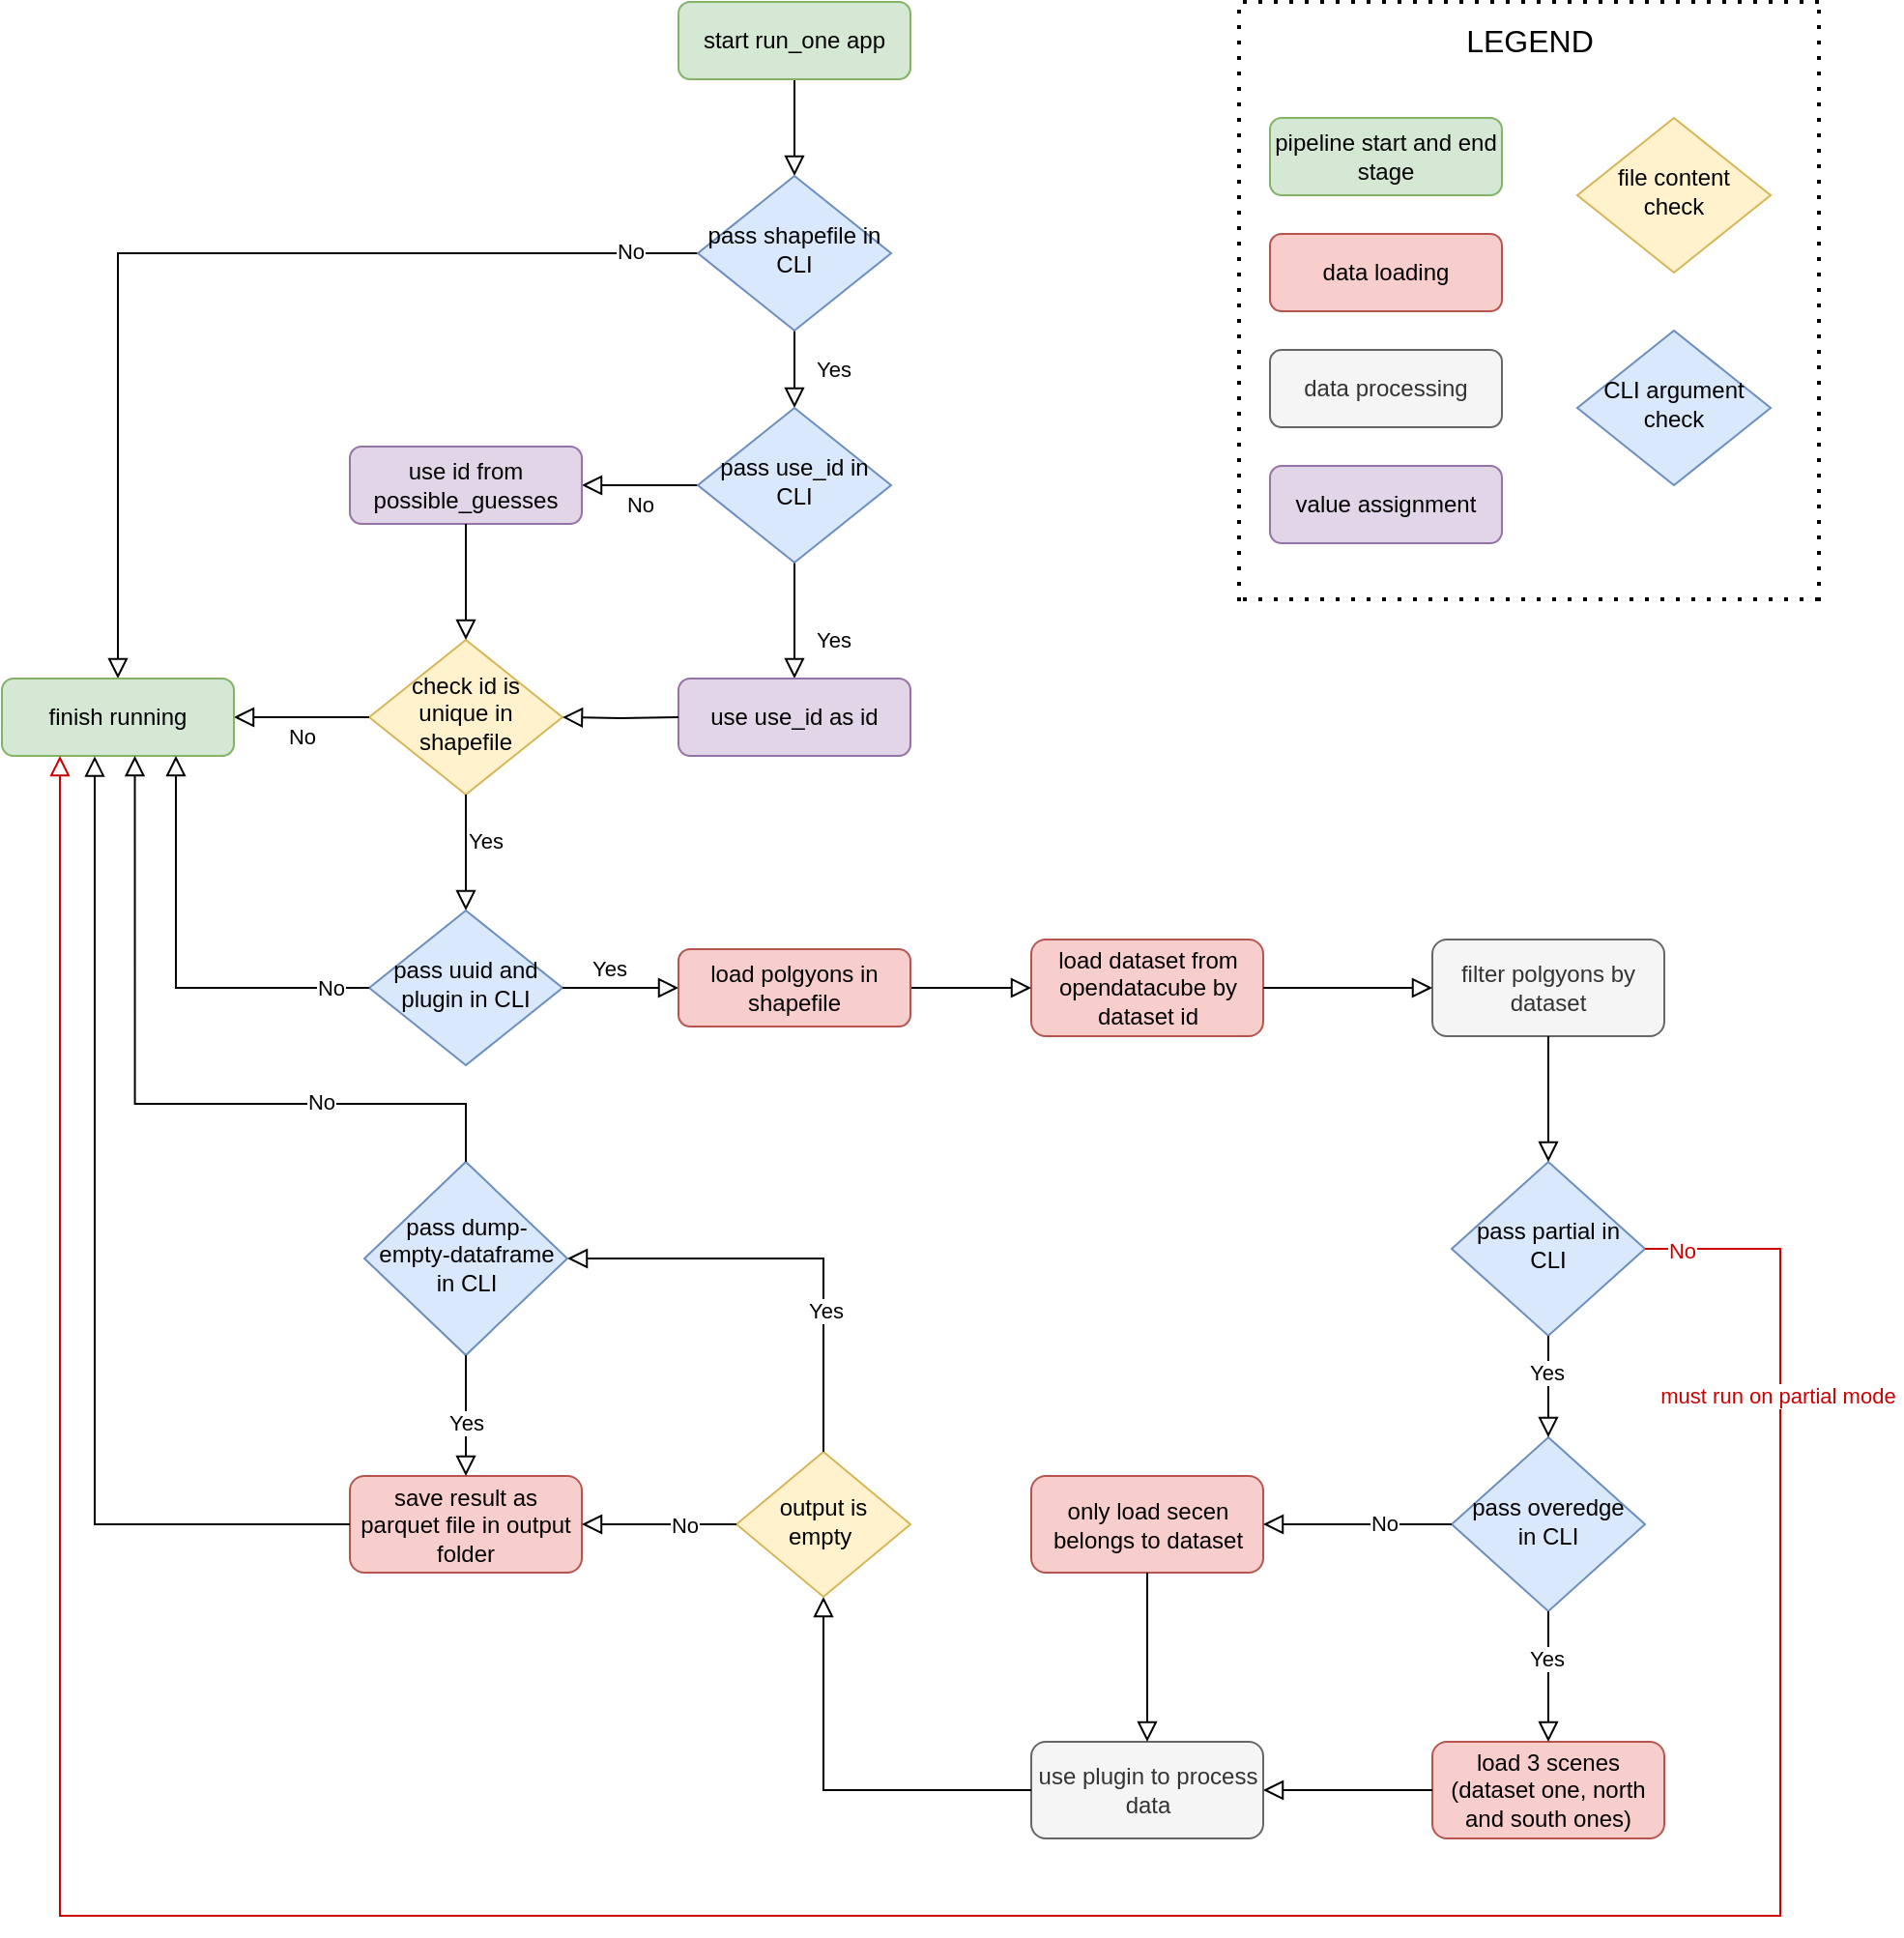 <mxfile version="18.0.1" type="device"><diagram id="C5RBs43oDa-KdzZeNtuy" name="Page-1"><mxGraphModel dx="2530" dy="994" grid="1" gridSize="10" guides="1" tooltips="1" connect="1" arrows="1" fold="1" page="1" pageScale="1" pageWidth="827" pageHeight="1169" math="0" shadow="0"><root><mxCell id="WIyWlLk6GJQsqaUBKTNV-0"/><mxCell id="WIyWlLk6GJQsqaUBKTNV-1" parent="WIyWlLk6GJQsqaUBKTNV-0"/><mxCell id="WIyWlLk6GJQsqaUBKTNV-2" value="" style="rounded=0;html=1;jettySize=auto;orthogonalLoop=1;fontSize=11;endArrow=block;endFill=0;endSize=8;strokeWidth=1;shadow=0;labelBackgroundColor=none;edgeStyle=orthogonalEdgeStyle;" parent="WIyWlLk6GJQsqaUBKTNV-1" source="WIyWlLk6GJQsqaUBKTNV-3" target="WIyWlLk6GJQsqaUBKTNV-6" edge="1"><mxGeometry relative="1" as="geometry"/></mxCell><mxCell id="WIyWlLk6GJQsqaUBKTNV-3" value="start run_one app" style="rounded=1;whiteSpace=wrap;html=1;fontSize=12;glass=0;strokeWidth=1;shadow=0;fillColor=#d5e8d4;strokeColor=#82b366;" parent="WIyWlLk6GJQsqaUBKTNV-1" vertex="1"><mxGeometry x="160" y="80" width="120" height="40" as="geometry"/></mxCell><mxCell id="WIyWlLk6GJQsqaUBKTNV-4" value="Yes" style="rounded=0;html=1;jettySize=auto;orthogonalLoop=1;fontSize=11;endArrow=block;endFill=0;endSize=8;strokeWidth=1;shadow=0;labelBackgroundColor=none;edgeStyle=orthogonalEdgeStyle;" parent="WIyWlLk6GJQsqaUBKTNV-1" source="WIyWlLk6GJQsqaUBKTNV-6" target="WIyWlLk6GJQsqaUBKTNV-10" edge="1"><mxGeometry y="20" relative="1" as="geometry"><mxPoint as="offset"/></mxGeometry></mxCell><mxCell id="WIyWlLk6GJQsqaUBKTNV-5" value="" style="edgeStyle=orthogonalEdgeStyle;rounded=0;html=1;jettySize=auto;orthogonalLoop=1;fontSize=11;endArrow=block;endFill=0;endSize=8;strokeWidth=1;shadow=0;labelBackgroundColor=none;entryX=0.5;entryY=0;entryDx=0;entryDy=0;" parent="WIyWlLk6GJQsqaUBKTNV-1" source="WIyWlLk6GJQsqaUBKTNV-6" target="HM91xtG26F63DGOd4Vts-7" edge="1"><mxGeometry x="-0.878" relative="1" as="geometry"><mxPoint as="offset"/><mxPoint x="-100" y="420" as="targetPoint"/><Array as="points"><mxPoint x="-130" y="210"/></Array></mxGeometry></mxCell><mxCell id="HM91xtG26F63DGOd4Vts-110" value="No" style="edgeLabel;html=1;align=center;verticalAlign=middle;resizable=0;points=[];" parent="WIyWlLk6GJQsqaUBKTNV-5" vertex="1" connectable="0"><mxGeometry x="-0.864" y="-1" relative="1" as="geometry"><mxPoint as="offset"/></mxGeometry></mxCell><mxCell id="WIyWlLk6GJQsqaUBKTNV-6" value="pass shapefile in CLI" style="rhombus;whiteSpace=wrap;html=1;shadow=0;fontFamily=Helvetica;fontSize=12;align=center;strokeWidth=1;spacing=6;spacingTop=-4;fillColor=#dae8fc;strokeColor=#6c8ebf;" parent="WIyWlLk6GJQsqaUBKTNV-1" vertex="1"><mxGeometry x="170" y="170" width="100" height="80" as="geometry"/></mxCell><mxCell id="WIyWlLk6GJQsqaUBKTNV-8" value="Yes" style="rounded=0;html=1;jettySize=auto;orthogonalLoop=1;fontSize=11;endArrow=block;endFill=0;endSize=8;strokeWidth=1;shadow=0;labelBackgroundColor=none;edgeStyle=orthogonalEdgeStyle;" parent="WIyWlLk6GJQsqaUBKTNV-1" source="WIyWlLk6GJQsqaUBKTNV-10" target="WIyWlLk6GJQsqaUBKTNV-11" edge="1"><mxGeometry x="0.333" y="20" relative="1" as="geometry"><mxPoint as="offset"/></mxGeometry></mxCell><mxCell id="WIyWlLk6GJQsqaUBKTNV-9" value="No" style="edgeStyle=orthogonalEdgeStyle;rounded=0;html=1;jettySize=auto;orthogonalLoop=1;fontSize=11;endArrow=block;endFill=0;endSize=8;strokeWidth=1;shadow=0;labelBackgroundColor=none;" parent="WIyWlLk6GJQsqaUBKTNV-1" source="WIyWlLk6GJQsqaUBKTNV-10" target="WIyWlLk6GJQsqaUBKTNV-12" edge="1"><mxGeometry y="10" relative="1" as="geometry"><mxPoint as="offset"/></mxGeometry></mxCell><mxCell id="WIyWlLk6GJQsqaUBKTNV-10" value="pass use_id in CLI" style="rhombus;whiteSpace=wrap;html=1;shadow=0;fontFamily=Helvetica;fontSize=12;align=center;strokeWidth=1;spacing=6;spacingTop=-4;fillColor=#dae8fc;strokeColor=#6c8ebf;" parent="WIyWlLk6GJQsqaUBKTNV-1" vertex="1"><mxGeometry x="170" y="290" width="100" height="80" as="geometry"/></mxCell><mxCell id="WIyWlLk6GJQsqaUBKTNV-11" value="use use_id as id" style="rounded=1;whiteSpace=wrap;html=1;fontSize=12;glass=0;strokeWidth=1;shadow=0;fillColor=#e1d5e7;strokeColor=#9673a6;" parent="WIyWlLk6GJQsqaUBKTNV-1" vertex="1"><mxGeometry x="160" y="430" width="120" height="40" as="geometry"/></mxCell><mxCell id="WIyWlLk6GJQsqaUBKTNV-12" value="use id from possible_guesses" style="rounded=1;whiteSpace=wrap;html=1;fontSize=12;glass=0;strokeWidth=1;shadow=0;fillColor=#e1d5e7;strokeColor=#9673a6;" parent="WIyWlLk6GJQsqaUBKTNV-1" vertex="1"><mxGeometry x="-10" y="310" width="120" height="40" as="geometry"/></mxCell><mxCell id="HM91xtG26F63DGOd4Vts-1" value="check id is unique in shapefile" style="rhombus;whiteSpace=wrap;html=1;shadow=0;fontFamily=Helvetica;fontSize=12;align=center;strokeWidth=1;spacing=6;spacingTop=-4;fillColor=#fff2cc;strokeColor=#d6b656;" parent="WIyWlLk6GJQsqaUBKTNV-1" vertex="1"><mxGeometry y="410" width="100" height="80" as="geometry"/></mxCell><mxCell id="HM91xtG26F63DGOd4Vts-2" value="" style="edgeStyle=orthogonalEdgeStyle;rounded=0;html=1;jettySize=auto;orthogonalLoop=1;fontSize=11;endArrow=block;endFill=0;endSize=8;strokeWidth=1;shadow=0;labelBackgroundColor=none;exitX=0.5;exitY=1;exitDx=0;exitDy=0;entryX=0.5;entryY=0;entryDx=0;entryDy=0;" parent="WIyWlLk6GJQsqaUBKTNV-1" source="WIyWlLk6GJQsqaUBKTNV-12" target="HM91xtG26F63DGOd4Vts-1" edge="1"><mxGeometry y="10" relative="1" as="geometry"><mxPoint as="offset"/><mxPoint x="180" y="340" as="sourcePoint"/><mxPoint x="120" y="340" as="targetPoint"/></mxGeometry></mxCell><mxCell id="HM91xtG26F63DGOd4Vts-5" value="" style="rounded=0;html=1;jettySize=auto;orthogonalLoop=1;fontSize=11;endArrow=block;endFill=0;endSize=8;strokeWidth=1;shadow=0;labelBackgroundColor=none;edgeStyle=orthogonalEdgeStyle;entryX=1;entryY=0.5;entryDx=0;entryDy=0;" parent="WIyWlLk6GJQsqaUBKTNV-1" target="HM91xtG26F63DGOd4Vts-1" edge="1"><mxGeometry x="0.333" y="20" relative="1" as="geometry"><mxPoint as="offset"/><mxPoint x="160" y="450" as="sourcePoint"/><mxPoint x="230" y="440" as="targetPoint"/></mxGeometry></mxCell><mxCell id="HM91xtG26F63DGOd4Vts-6" value="No" style="edgeStyle=orthogonalEdgeStyle;rounded=0;html=1;jettySize=auto;orthogonalLoop=1;fontSize=11;endArrow=block;endFill=0;endSize=8;strokeWidth=1;shadow=0;labelBackgroundColor=none;exitX=0;exitY=0.5;exitDx=0;exitDy=0;" parent="WIyWlLk6GJQsqaUBKTNV-1" source="HM91xtG26F63DGOd4Vts-1" edge="1"><mxGeometry y="10" relative="1" as="geometry"><mxPoint as="offset"/><mxPoint x="60" y="360" as="sourcePoint"/><mxPoint x="-70" y="450" as="targetPoint"/></mxGeometry></mxCell><mxCell id="HM91xtG26F63DGOd4Vts-7" value="finish running" style="rounded=1;whiteSpace=wrap;html=1;fontSize=12;glass=0;strokeWidth=1;shadow=0;fillColor=#d5e8d4;strokeColor=#82b366;" parent="WIyWlLk6GJQsqaUBKTNV-1" vertex="1"><mxGeometry x="-190" y="430" width="120" height="40" as="geometry"/></mxCell><mxCell id="HM91xtG26F63DGOd4Vts-8" value="Yes" style="edgeStyle=orthogonalEdgeStyle;rounded=0;html=1;jettySize=auto;orthogonalLoop=1;fontSize=11;endArrow=block;endFill=0;endSize=8;strokeWidth=1;shadow=0;labelBackgroundColor=none;exitX=0.5;exitY=1;exitDx=0;exitDy=0;" parent="WIyWlLk6GJQsqaUBKTNV-1" source="HM91xtG26F63DGOd4Vts-1" edge="1"><mxGeometry x="-0.2" y="10" relative="1" as="geometry"><mxPoint as="offset"/><mxPoint x="10" y="460" as="sourcePoint"/><mxPoint x="50" y="550" as="targetPoint"/></mxGeometry></mxCell><mxCell id="HM91xtG26F63DGOd4Vts-10" value="pass uuid and plugin in CLI" style="rhombus;whiteSpace=wrap;html=1;shadow=0;fontFamily=Helvetica;fontSize=12;align=center;strokeWidth=1;spacing=6;spacingTop=-4;fillColor=#dae8fc;strokeColor=#6c8ebf;" parent="WIyWlLk6GJQsqaUBKTNV-1" vertex="1"><mxGeometry y="550" width="100" height="80" as="geometry"/></mxCell><mxCell id="HM91xtG26F63DGOd4Vts-11" value="" style="edgeStyle=orthogonalEdgeStyle;rounded=0;html=1;jettySize=auto;orthogonalLoop=1;fontSize=11;endArrow=block;endFill=0;endSize=8;strokeWidth=1;shadow=0;labelBackgroundColor=none;exitX=0;exitY=0.5;exitDx=0;exitDy=0;" parent="WIyWlLk6GJQsqaUBKTNV-1" source="HM91xtG26F63DGOd4Vts-10" edge="1"><mxGeometry x="-0.818" relative="1" as="geometry"><mxPoint as="offset"/><mxPoint x="10.0" y="460" as="sourcePoint"/><mxPoint x="-100" y="470" as="targetPoint"/><Array as="points"><mxPoint x="-100" y="590"/></Array></mxGeometry></mxCell><mxCell id="HM91xtG26F63DGOd4Vts-109" value="No" style="edgeLabel;html=1;align=center;verticalAlign=middle;resizable=0;points=[];" parent="HM91xtG26F63DGOd4Vts-11" vertex="1" connectable="0"><mxGeometry x="-0.883" y="-1" relative="1" as="geometry"><mxPoint x="-7" y="1" as="offset"/></mxGeometry></mxCell><mxCell id="HM91xtG26F63DGOd4Vts-12" value="Yes" style="edgeStyle=orthogonalEdgeStyle;rounded=0;html=1;jettySize=auto;orthogonalLoop=1;fontSize=11;endArrow=block;endFill=0;endSize=8;strokeWidth=1;shadow=0;labelBackgroundColor=none;exitX=1;exitY=0.5;exitDx=0;exitDy=0;entryX=0;entryY=0.5;entryDx=0;entryDy=0;" parent="WIyWlLk6GJQsqaUBKTNV-1" source="HM91xtG26F63DGOd4Vts-10" target="HM91xtG26F63DGOd4Vts-125" edge="1"><mxGeometry x="-0.2" y="10" relative="1" as="geometry"><mxPoint as="offset"/><mxPoint x="60" y="500" as="sourcePoint"/><mxPoint x="160" y="590" as="targetPoint"/></mxGeometry></mxCell><mxCell id="HM91xtG26F63DGOd4Vts-14" value="load dataset from opendatacube by dataset id" style="rounded=1;whiteSpace=wrap;html=1;fontSize=12;glass=0;strokeWidth=1;shadow=0;fillColor=#f8cecc;strokeColor=#b85450;" parent="WIyWlLk6GJQsqaUBKTNV-1" vertex="1"><mxGeometry x="342.5" y="565" width="120" height="50" as="geometry"/></mxCell><mxCell id="HM91xtG26F63DGOd4Vts-27" value="filter polgyons by dataset" style="rounded=1;whiteSpace=wrap;html=1;fontSize=12;glass=0;strokeWidth=1;shadow=0;fillColor=#f5f5f5;strokeColor=#666666;fontColor=#333333;" parent="WIyWlLk6GJQsqaUBKTNV-1" vertex="1"><mxGeometry x="550" y="565" width="120" height="50" as="geometry"/></mxCell><mxCell id="HM91xtG26F63DGOd4Vts-37" value="pass&amp;nbsp;partial in CLI" style="rhombus;whiteSpace=wrap;html=1;shadow=0;fontFamily=Helvetica;fontSize=12;align=center;strokeWidth=1;spacing=6;spacingTop=-4;fillColor=#dae8fc;strokeColor=#6c8ebf;" parent="WIyWlLk6GJQsqaUBKTNV-1" vertex="1"><mxGeometry x="560" y="680" width="100" height="90" as="geometry"/></mxCell><mxCell id="HM91xtG26F63DGOd4Vts-38" value="pass&amp;nbsp;overedge in CLI" style="rhombus;whiteSpace=wrap;html=1;shadow=0;fontFamily=Helvetica;fontSize=12;align=center;strokeWidth=1;spacing=6;spacingTop=-4;fillColor=#dae8fc;strokeColor=#6c8ebf;" parent="WIyWlLk6GJQsqaUBKTNV-1" vertex="1"><mxGeometry x="560" y="822.5" width="100" height="90" as="geometry"/></mxCell><mxCell id="HM91xtG26F63DGOd4Vts-39" value="" style="edgeStyle=orthogonalEdgeStyle;rounded=0;html=1;jettySize=auto;orthogonalLoop=1;fontSize=11;endArrow=block;endFill=0;endSize=8;strokeWidth=1;shadow=0;labelBackgroundColor=none;exitX=1;exitY=0.5;exitDx=0;exitDy=0;entryX=0.25;entryY=1;entryDx=0;entryDy=0;strokeColor=#CC0000;" parent="WIyWlLk6GJQsqaUBKTNV-1" source="HM91xtG26F63DGOd4Vts-37" target="HM91xtG26F63DGOd4Vts-7" edge="1"><mxGeometry y="10" relative="1" as="geometry"><mxPoint as="offset"/><mxPoint x="500" y="705" as="sourcePoint"/><mxPoint x="-220" y="460" as="targetPoint"/><Array as="points"><mxPoint x="730" y="725"/><mxPoint x="730" y="1070"/><mxPoint x="-160" y="1070"/></Array></mxGeometry></mxCell><mxCell id="HM91xtG26F63DGOd4Vts-57" value="No" style="edgeLabel;html=1;align=center;verticalAlign=middle;resizable=0;points=[];fontColor=#CC0000;" parent="HM91xtG26F63DGOd4Vts-39" vertex="1" connectable="0"><mxGeometry x="-0.98" y="-1" relative="1" as="geometry"><mxPoint as="offset"/></mxGeometry></mxCell><mxCell id="nSWp0_g8bezMOzfSRk1A-0" value="must run on partial mode&amp;nbsp;" style="edgeLabel;html=1;align=center;verticalAlign=middle;resizable=0;points=[];fontColor=#CC0000;" vertex="1" connectable="0" parent="HM91xtG26F63DGOd4Vts-39"><mxGeometry x="-0.847" relative="1" as="geometry"><mxPoint as="offset"/></mxGeometry></mxCell><mxCell id="HM91xtG26F63DGOd4Vts-41" value="" style="edgeStyle=orthogonalEdgeStyle;rounded=0;html=1;jettySize=auto;orthogonalLoop=1;fontSize=11;endArrow=block;endFill=0;endSize=8;strokeWidth=1;shadow=0;labelBackgroundColor=none;exitX=0.5;exitY=1;exitDx=0;exitDy=0;entryX=0.5;entryY=0;entryDx=0;entryDy=0;" parent="WIyWlLk6GJQsqaUBKTNV-1" source="HM91xtG26F63DGOd4Vts-27" target="HM91xtG26F63DGOd4Vts-37" edge="1"><mxGeometry y="10" relative="1" as="geometry"><mxPoint as="offset"/><mxPoint x="523.5" y="855" as="sourcePoint"/><mxPoint x="633.5" y="855" as="targetPoint"/></mxGeometry></mxCell><mxCell id="HM91xtG26F63DGOd4Vts-43" value="" style="edgeStyle=orthogonalEdgeStyle;rounded=0;html=1;jettySize=auto;orthogonalLoop=1;fontSize=11;endArrow=block;endFill=0;endSize=8;strokeWidth=1;shadow=0;labelBackgroundColor=none;entryX=0.5;entryY=0;entryDx=0;entryDy=0;exitX=0.5;exitY=1;exitDx=0;exitDy=0;" parent="WIyWlLk6GJQsqaUBKTNV-1" source="HM91xtG26F63DGOd4Vts-37" target="HM91xtG26F63DGOd4Vts-38" edge="1"><mxGeometry y="10" relative="1" as="geometry"><mxPoint as="offset"/><mxPoint x="683.5" y="990" as="sourcePoint"/><mxPoint x="693.548" y="910.043" as="targetPoint"/></mxGeometry></mxCell><mxCell id="HM91xtG26F63DGOd4Vts-44" value="Yes" style="edgeLabel;html=1;align=center;verticalAlign=middle;resizable=0;points=[];" parent="HM91xtG26F63DGOd4Vts-43" vertex="1" connectable="0"><mxGeometry x="-0.285" y="-1" relative="1" as="geometry"><mxPoint as="offset"/></mxGeometry></mxCell><mxCell id="HM91xtG26F63DGOd4Vts-45" value="only load secen belongs to dataset" style="rounded=1;whiteSpace=wrap;html=1;fontSize=12;glass=0;strokeWidth=1;shadow=0;fillColor=#f8cecc;strokeColor=#b85450;" parent="WIyWlLk6GJQsqaUBKTNV-1" vertex="1"><mxGeometry x="342.5" y="842.5" width="120" height="50" as="geometry"/></mxCell><mxCell id="HM91xtG26F63DGOd4Vts-46" value="load 3 scenes (dataset one, north and south ones)" style="rounded=1;whiteSpace=wrap;html=1;fontSize=12;glass=0;strokeWidth=1;shadow=0;fillColor=#f8cecc;strokeColor=#b85450;" parent="WIyWlLk6GJQsqaUBKTNV-1" vertex="1"><mxGeometry x="550" y="980" width="120" height="50" as="geometry"/></mxCell><mxCell id="HM91xtG26F63DGOd4Vts-47" value="" style="edgeStyle=orthogonalEdgeStyle;rounded=0;html=1;jettySize=auto;orthogonalLoop=1;fontSize=11;endArrow=block;endFill=0;endSize=8;strokeWidth=1;shadow=0;labelBackgroundColor=none;exitX=0.5;exitY=1;exitDx=0;exitDy=0;" parent="WIyWlLk6GJQsqaUBKTNV-1" source="HM91xtG26F63DGOd4Vts-38" target="HM91xtG26F63DGOd4Vts-46" edge="1"><mxGeometry y="10" relative="1" as="geometry"><mxPoint as="offset"/><mxPoint x="683.5" y="1130" as="sourcePoint"/><mxPoint x="693.5" y="1050" as="targetPoint"/></mxGeometry></mxCell><mxCell id="HM91xtG26F63DGOd4Vts-48" value="Yes" style="edgeLabel;html=1;align=center;verticalAlign=middle;resizable=0;points=[];" parent="HM91xtG26F63DGOd4Vts-47" vertex="1" connectable="0"><mxGeometry x="-0.285" y="-1" relative="1" as="geometry"><mxPoint as="offset"/></mxGeometry></mxCell><mxCell id="HM91xtG26F63DGOd4Vts-49" value="" style="edgeStyle=orthogonalEdgeStyle;rounded=0;html=1;jettySize=auto;orthogonalLoop=1;fontSize=11;endArrow=block;endFill=0;endSize=8;strokeWidth=1;shadow=0;labelBackgroundColor=none;entryX=1;entryY=0.5;entryDx=0;entryDy=0;exitX=0;exitY=0.5;exitDx=0;exitDy=0;" parent="WIyWlLk6GJQsqaUBKTNV-1" source="HM91xtG26F63DGOd4Vts-38" target="HM91xtG26F63DGOd4Vts-45" edge="1"><mxGeometry y="10" relative="1" as="geometry"><mxPoint as="offset"/><mxPoint x="693.5" y="1140" as="sourcePoint"/><mxPoint x="693.5" y="1200" as="targetPoint"/></mxGeometry></mxCell><mxCell id="HM91xtG26F63DGOd4Vts-50" value="No" style="edgeLabel;html=1;align=center;verticalAlign=middle;resizable=0;points=[];" parent="HM91xtG26F63DGOd4Vts-49" vertex="1" connectable="0"><mxGeometry x="-0.285" y="-1" relative="1" as="geometry"><mxPoint as="offset"/></mxGeometry></mxCell><mxCell id="HM91xtG26F63DGOd4Vts-51" value="use plugin to process data" style="rounded=1;whiteSpace=wrap;html=1;fontSize=12;glass=0;strokeWidth=1;shadow=0;fillColor=#f5f5f5;strokeColor=#666666;fontColor=#333333;" parent="WIyWlLk6GJQsqaUBKTNV-1" vertex="1"><mxGeometry x="342.5" y="980" width="120" height="50" as="geometry"/></mxCell><mxCell id="HM91xtG26F63DGOd4Vts-52" value="" style="edgeStyle=orthogonalEdgeStyle;rounded=0;html=1;jettySize=auto;orthogonalLoop=1;fontSize=11;endArrow=block;endFill=0;endSize=8;strokeWidth=1;shadow=0;labelBackgroundColor=none;entryX=1;entryY=0.5;entryDx=0;entryDy=0;exitX=0;exitY=0.5;exitDx=0;exitDy=0;" parent="WIyWlLk6GJQsqaUBKTNV-1" source="HM91xtG26F63DGOd4Vts-46" target="HM91xtG26F63DGOd4Vts-51" edge="1"><mxGeometry y="10" relative="1" as="geometry"><mxPoint as="offset"/><mxPoint x="693.5" y="1140" as="sourcePoint"/><mxPoint x="693.5" y="1200" as="targetPoint"/></mxGeometry></mxCell><mxCell id="HM91xtG26F63DGOd4Vts-54" value="" style="edgeStyle=orthogonalEdgeStyle;rounded=0;html=1;jettySize=auto;orthogonalLoop=1;fontSize=11;endArrow=block;endFill=0;endSize=8;strokeWidth=1;shadow=0;labelBackgroundColor=none;exitX=0.5;exitY=1;exitDx=0;exitDy=0;" parent="WIyWlLk6GJQsqaUBKTNV-1" source="HM91xtG26F63DGOd4Vts-45" target="HM91xtG26F63DGOd4Vts-51" edge="1"><mxGeometry y="10" relative="1" as="geometry"><mxPoint as="offset"/><mxPoint x="633.5" y="1225" as="sourcePoint"/><mxPoint x="553.5" y="1225" as="targetPoint"/></mxGeometry></mxCell><mxCell id="HM91xtG26F63DGOd4Vts-56" value="" style="edgeStyle=orthogonalEdgeStyle;rounded=0;html=1;jettySize=auto;orthogonalLoop=1;fontSize=11;endArrow=block;endFill=0;endSize=8;strokeWidth=1;shadow=0;labelBackgroundColor=none;entryX=0.5;entryY=1;entryDx=0;entryDy=0;exitX=0;exitY=0.5;exitDx=0;exitDy=0;" parent="WIyWlLk6GJQsqaUBKTNV-1" source="HM91xtG26F63DGOd4Vts-51" target="HM91xtG26F63DGOd4Vts-59" edge="1"><mxGeometry y="10" relative="1" as="geometry"><mxPoint as="offset"/><mxPoint x="407.5" y="1214.41" as="sourcePoint"/><mxPoint x="447.5" y="1225" as="targetPoint"/></mxGeometry></mxCell><mxCell id="HM91xtG26F63DGOd4Vts-59" value="output is empty&amp;nbsp;" style="rhombus;whiteSpace=wrap;html=1;shadow=0;fontFamily=Helvetica;fontSize=12;align=center;strokeWidth=1;spacing=6;spacingTop=-4;fillColor=#fff2cc;strokeColor=#d6b656;" parent="WIyWlLk6GJQsqaUBKTNV-1" vertex="1"><mxGeometry x="190" y="830" width="90" height="75" as="geometry"/></mxCell><mxCell id="HM91xtG26F63DGOd4Vts-61" value="" style="edgeStyle=orthogonalEdgeStyle;rounded=0;html=1;jettySize=auto;orthogonalLoop=1;fontSize=11;endArrow=block;endFill=0;endSize=8;strokeWidth=1;shadow=0;labelBackgroundColor=none;exitX=0.5;exitY=0;exitDx=0;exitDy=0;entryX=1;entryY=0.5;entryDx=0;entryDy=0;" parent="WIyWlLk6GJQsqaUBKTNV-1" source="HM91xtG26F63DGOd4Vts-59" target="HM91xtG26F63DGOd4Vts-64" edge="1"><mxGeometry y="10" relative="1" as="geometry"><mxPoint as="offset"/><mxPoint x="267.5" y="1020" as="sourcePoint"/><mxPoint x="267.5" y="1010" as="targetPoint"/><Array as="points"><mxPoint x="235" y="730"/></Array></mxGeometry></mxCell><mxCell id="HM91xtG26F63DGOd4Vts-62" value="Yes" style="edgeLabel;html=1;align=center;verticalAlign=middle;resizable=0;points=[];" parent="HM91xtG26F63DGOd4Vts-61" vertex="1" connectable="0"><mxGeometry x="-0.37" y="-1" relative="1" as="geometry"><mxPoint as="offset"/></mxGeometry></mxCell><mxCell id="HM91xtG26F63DGOd4Vts-64" value="pass dump-empty-dataframe in CLI" style="rhombus;whiteSpace=wrap;html=1;shadow=0;fontFamily=Helvetica;fontSize=12;align=center;strokeWidth=1;spacing=6;spacingTop=-4;fillColor=#dae8fc;strokeColor=#6c8ebf;" parent="WIyWlLk6GJQsqaUBKTNV-1" vertex="1"><mxGeometry x="-2.5" y="680" width="105" height="100" as="geometry"/></mxCell><mxCell id="HM91xtG26F63DGOd4Vts-67" value="save result as parquet file in output folder" style="rounded=1;whiteSpace=wrap;html=1;fontSize=12;glass=0;strokeWidth=1;shadow=0;fillColor=#f8cecc;strokeColor=#b85450;" parent="WIyWlLk6GJQsqaUBKTNV-1" vertex="1"><mxGeometry x="-10" y="842.5" width="120" height="50" as="geometry"/></mxCell><mxCell id="HM91xtG26F63DGOd4Vts-69" value="" style="edgeStyle=orthogonalEdgeStyle;rounded=0;html=1;jettySize=auto;orthogonalLoop=1;fontSize=11;endArrow=block;endFill=0;endSize=8;strokeWidth=1;shadow=0;labelBackgroundColor=none;exitX=0;exitY=0.5;exitDx=0;exitDy=0;" parent="WIyWlLk6GJQsqaUBKTNV-1" source="HM91xtG26F63DGOd4Vts-59" target="HM91xtG26F63DGOd4Vts-67" edge="1"><mxGeometry y="10" relative="1" as="geometry"><mxPoint as="offset"/><mxPoint x="277.5" y="1090" as="sourcePoint"/><mxPoint x="307.5" y="965" as="targetPoint"/></mxGeometry></mxCell><mxCell id="HM91xtG26F63DGOd4Vts-70" value="No" style="edgeLabel;html=1;align=center;verticalAlign=middle;resizable=0;points=[];" parent="HM91xtG26F63DGOd4Vts-69" vertex="1" connectable="0"><mxGeometry x="-0.37" y="-1" relative="1" as="geometry"><mxPoint x="-2" y="1" as="offset"/></mxGeometry></mxCell><mxCell id="HM91xtG26F63DGOd4Vts-71" value="" style="edgeStyle=orthogonalEdgeStyle;rounded=0;html=1;jettySize=auto;orthogonalLoop=1;fontSize=11;endArrow=block;endFill=0;endSize=8;strokeWidth=1;shadow=0;labelBackgroundColor=none;exitX=0.5;exitY=1;exitDx=0;exitDy=0;entryX=0.5;entryY=0;entryDx=0;entryDy=0;" parent="WIyWlLk6GJQsqaUBKTNV-1" source="HM91xtG26F63DGOd4Vts-64" target="HM91xtG26F63DGOd4Vts-67" edge="1"><mxGeometry y="10" relative="1" as="geometry"><mxPoint as="offset"/><mxPoint x="185" y="1127.5" as="sourcePoint"/><mxPoint x="50" y="1090" as="targetPoint"/></mxGeometry></mxCell><mxCell id="HM91xtG26F63DGOd4Vts-72" value="Yes" style="edgeLabel;html=1;align=center;verticalAlign=middle;resizable=0;points=[];" parent="HM91xtG26F63DGOd4Vts-71" vertex="1" connectable="0"><mxGeometry x="-0.37" y="-1" relative="1" as="geometry"><mxPoint x="1" y="15" as="offset"/></mxGeometry></mxCell><mxCell id="HM91xtG26F63DGOd4Vts-100" value="" style="edgeStyle=orthogonalEdgeStyle;rounded=0;html=1;jettySize=auto;orthogonalLoop=1;fontSize=11;endArrow=block;endFill=0;endSize=8;strokeWidth=1;shadow=0;labelBackgroundColor=none;exitX=0.5;exitY=0;exitDx=0;exitDy=0;entryX=0.573;entryY=1;entryDx=0;entryDy=0;entryPerimeter=0;" parent="WIyWlLk6GJQsqaUBKTNV-1" source="HM91xtG26F63DGOd4Vts-64" target="HM91xtG26F63DGOd4Vts-7" edge="1"><mxGeometry y="10" relative="1" as="geometry"><mxPoint as="offset"/><mxPoint x="297.5" y="825" as="sourcePoint"/><mxPoint x="-120" y="480" as="targetPoint"/><Array as="points"><mxPoint x="50" y="650"/><mxPoint x="-121" y="650"/></Array></mxGeometry></mxCell><mxCell id="HM91xtG26F63DGOd4Vts-101" value="No" style="edgeLabel;html=1;align=center;verticalAlign=middle;resizable=0;points=[];" parent="HM91xtG26F63DGOd4Vts-100" vertex="1" connectable="0"><mxGeometry x="-0.37" y="-1" relative="1" as="geometry"><mxPoint x="15" as="offset"/></mxGeometry></mxCell><mxCell id="HM91xtG26F63DGOd4Vts-102" value="" style="edgeStyle=orthogonalEdgeStyle;rounded=0;html=1;jettySize=auto;orthogonalLoop=1;fontSize=11;endArrow=block;endFill=0;endSize=8;strokeWidth=1;shadow=0;labelBackgroundColor=none;exitX=1;exitY=0.5;exitDx=0;exitDy=0;entryX=0;entryY=0.5;entryDx=0;entryDy=0;" parent="WIyWlLk6GJQsqaUBKTNV-1" source="HM91xtG26F63DGOd4Vts-14" target="HM91xtG26F63DGOd4Vts-27" edge="1"><mxGeometry y="10" relative="1" as="geometry"><mxPoint as="offset"/><mxPoint x="423.5" y="595" as="sourcePoint"/><mxPoint x="573.5" y="670" as="targetPoint"/></mxGeometry></mxCell><mxCell id="HM91xtG26F63DGOd4Vts-105" value="" style="edgeStyle=orthogonalEdgeStyle;rounded=0;html=1;jettySize=auto;orthogonalLoop=1;fontSize=11;endArrow=block;endFill=0;endSize=8;strokeWidth=1;shadow=0;labelBackgroundColor=none;exitX=1;exitY=0.5;exitDx=0;exitDy=0;entryX=0;entryY=0.5;entryDx=0;entryDy=0;" parent="WIyWlLk6GJQsqaUBKTNV-1" source="HM91xtG26F63DGOd4Vts-125" target="HM91xtG26F63DGOd4Vts-14" edge="1"><mxGeometry y="10" relative="1" as="geometry"><mxPoint as="offset"/><mxPoint x="437.5" y="585" as="sourcePoint"/><mxPoint x="477.5" y="600" as="targetPoint"/></mxGeometry></mxCell><mxCell id="HM91xtG26F63DGOd4Vts-111" value="pipeline start and end stage" style="rounded=1;whiteSpace=wrap;html=1;fontSize=12;glass=0;strokeWidth=1;shadow=0;fillColor=#d5e8d4;strokeColor=#82b366;" parent="WIyWlLk6GJQsqaUBKTNV-1" vertex="1"><mxGeometry x="466" y="140" width="120" height="40" as="geometry"/></mxCell><mxCell id="HM91xtG26F63DGOd4Vts-112" value="CLI argument check" style="rhombus;whiteSpace=wrap;html=1;shadow=0;fontFamily=Helvetica;fontSize=12;align=center;strokeWidth=1;spacing=6;spacingTop=-4;fillColor=#dae8fc;strokeColor=#6c8ebf;" parent="WIyWlLk6GJQsqaUBKTNV-1" vertex="1"><mxGeometry x="625" y="250" width="100" height="80" as="geometry"/></mxCell><mxCell id="HM91xtG26F63DGOd4Vts-114" value="file content check" style="rhombus;whiteSpace=wrap;html=1;shadow=0;fontFamily=Helvetica;fontSize=12;align=center;strokeWidth=1;spacing=6;spacingTop=-4;fillColor=#fff2cc;strokeColor=#d6b656;" parent="WIyWlLk6GJQsqaUBKTNV-1" vertex="1"><mxGeometry x="625" y="140" width="100" height="80" as="geometry"/></mxCell><mxCell id="HM91xtG26F63DGOd4Vts-119" value="value assignment" style="rounded=1;whiteSpace=wrap;html=1;fontSize=12;glass=0;strokeWidth=1;shadow=0;fillColor=#e1d5e7;strokeColor=#9673a6;" parent="WIyWlLk6GJQsqaUBKTNV-1" vertex="1"><mxGeometry x="466" y="320" width="120" height="40" as="geometry"/></mxCell><mxCell id="HM91xtG26F63DGOd4Vts-120" value="data loading" style="rounded=1;whiteSpace=wrap;html=1;fontSize=12;glass=0;strokeWidth=1;shadow=0;fillColor=#f8cecc;strokeColor=#b85450;" parent="WIyWlLk6GJQsqaUBKTNV-1" vertex="1"><mxGeometry x="466" y="200" width="120" height="40" as="geometry"/></mxCell><mxCell id="HM91xtG26F63DGOd4Vts-121" value="data processing" style="rounded=1;whiteSpace=wrap;html=1;fontSize=12;glass=0;strokeWidth=1;shadow=0;fillColor=#f5f5f5;strokeColor=#666666;fontColor=#333333;" parent="WIyWlLk6GJQsqaUBKTNV-1" vertex="1"><mxGeometry x="466" y="260" width="120" height="40" as="geometry"/></mxCell><mxCell id="HM91xtG26F63DGOd4Vts-125" value="load polgyons in shapefile" style="rounded=1;whiteSpace=wrap;html=1;fontSize=12;glass=0;strokeWidth=1;shadow=0;fillColor=#f8cecc;strokeColor=#b85450;" parent="WIyWlLk6GJQsqaUBKTNV-1" vertex="1"><mxGeometry x="160" y="570" width="120" height="40" as="geometry"/></mxCell><mxCell id="HM91xtG26F63DGOd4Vts-130" value="&lt;font style=&quot;font-size: 16px;&quot;&gt;LEGEND&lt;/font&gt;" style="text;html=1;align=center;verticalAlign=middle;resizable=0;points=[];autosize=1;strokeColor=none;fillColor=none;" parent="WIyWlLk6GJQsqaUBKTNV-1" vertex="1"><mxGeometry x="560" y="90" width="80" height="20" as="geometry"/></mxCell><mxCell id="HM91xtG26F63DGOd4Vts-131" value="" style="endArrow=none;dashed=1;html=1;dashPattern=1 3;strokeWidth=2;rounded=0;fontSize=16;" parent="WIyWlLk6GJQsqaUBKTNV-1" edge="1"><mxGeometry width="50" height="50" relative="1" as="geometry"><mxPoint x="450" y="390" as="sourcePoint"/><mxPoint x="450" y="80" as="targetPoint"/></mxGeometry></mxCell><mxCell id="HM91xtG26F63DGOd4Vts-132" value="" style="endArrow=none;dashed=1;html=1;dashPattern=1 3;strokeWidth=2;rounded=0;fontSize=16;" parent="WIyWlLk6GJQsqaUBKTNV-1" edge="1"><mxGeometry width="50" height="50" relative="1" as="geometry"><mxPoint x="750" y="390" as="sourcePoint"/><mxPoint x="750" y="80" as="targetPoint"/></mxGeometry></mxCell><mxCell id="HM91xtG26F63DGOd4Vts-133" value="" style="endArrow=none;dashed=1;html=1;dashPattern=1 3;strokeWidth=2;rounded=0;fontSize=16;" parent="WIyWlLk6GJQsqaUBKTNV-1" edge="1"><mxGeometry width="50" height="50" relative="1" as="geometry"><mxPoint x="750" y="80" as="sourcePoint"/><mxPoint x="450" y="80" as="targetPoint"/></mxGeometry></mxCell><mxCell id="HM91xtG26F63DGOd4Vts-134" value="" style="endArrow=none;dashed=1;html=1;dashPattern=1 3;strokeWidth=2;rounded=0;fontSize=16;" parent="WIyWlLk6GJQsqaUBKTNV-1" edge="1"><mxGeometry width="50" height="50" relative="1" as="geometry"><mxPoint x="750" y="388.95" as="sourcePoint"/><mxPoint x="450" y="388.95" as="targetPoint"/></mxGeometry></mxCell><mxCell id="3NtWWLdxE4f-t3u69V1m-0" value="" style="edgeStyle=orthogonalEdgeStyle;rounded=0;html=1;jettySize=auto;orthogonalLoop=1;fontSize=11;endArrow=block;endFill=0;endSize=8;strokeWidth=1;shadow=0;labelBackgroundColor=none;exitX=0;exitY=0.5;exitDx=0;exitDy=0;entryX=0.4;entryY=1.005;entryDx=0;entryDy=0;entryPerimeter=0;" parent="WIyWlLk6GJQsqaUBKTNV-1" source="HM91xtG26F63DGOd4Vts-67" target="HM91xtG26F63DGOd4Vts-7" edge="1"><mxGeometry y="10" relative="1" as="geometry"><mxPoint as="offset"/><mxPoint x="345" y="850" as="sourcePoint"/><mxPoint x="210" y="950" as="targetPoint"/></mxGeometry></mxCell></root></mxGraphModel></diagram></mxfile>
